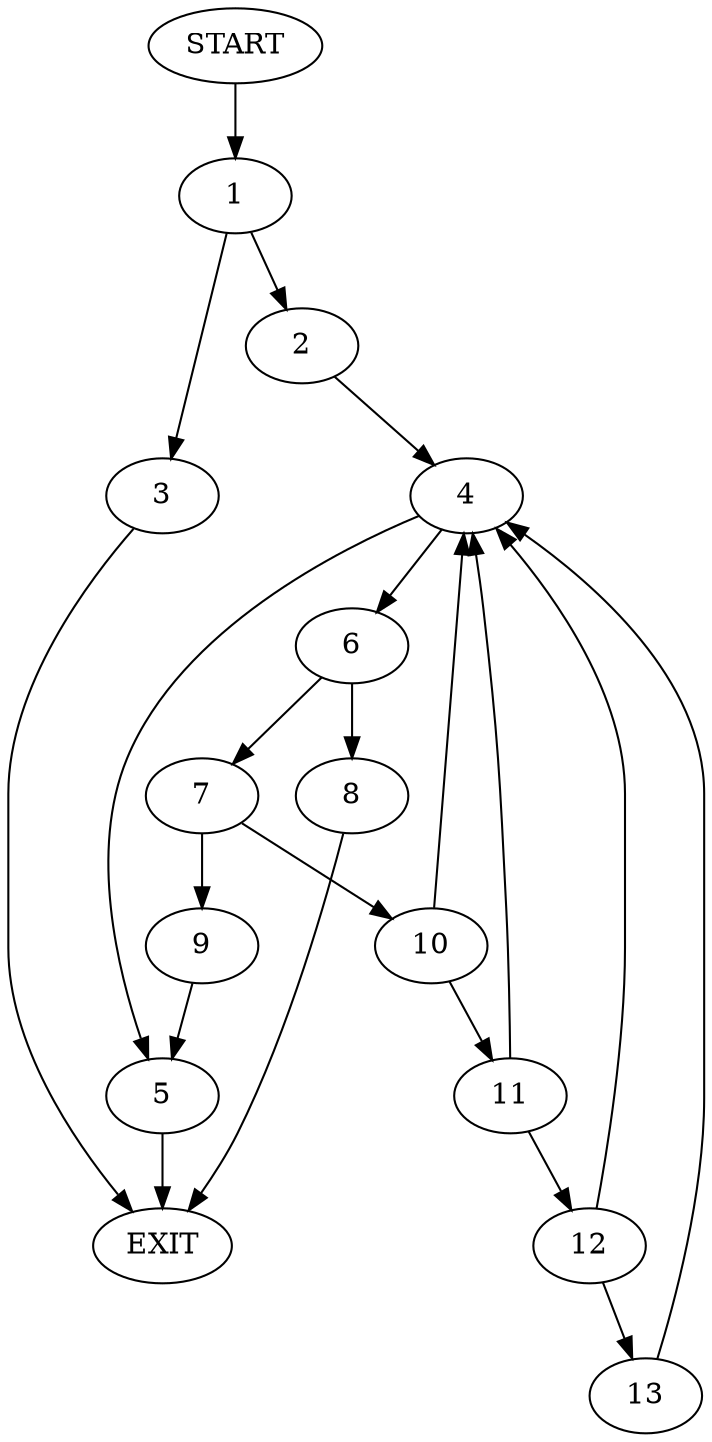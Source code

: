 digraph {
0 [label="START"]
14 [label="EXIT"]
0 -> 1
1 -> 2
1 -> 3
3 -> 14
2 -> 4
4 -> 5
4 -> 6
5 -> 14
6 -> 7
6 -> 8
8 -> 14
7 -> 9
7 -> 10
9 -> 5
10 -> 11
10 -> 4
11 -> 12
11 -> 4
12 -> 13
12 -> 4
13 -> 4
}
